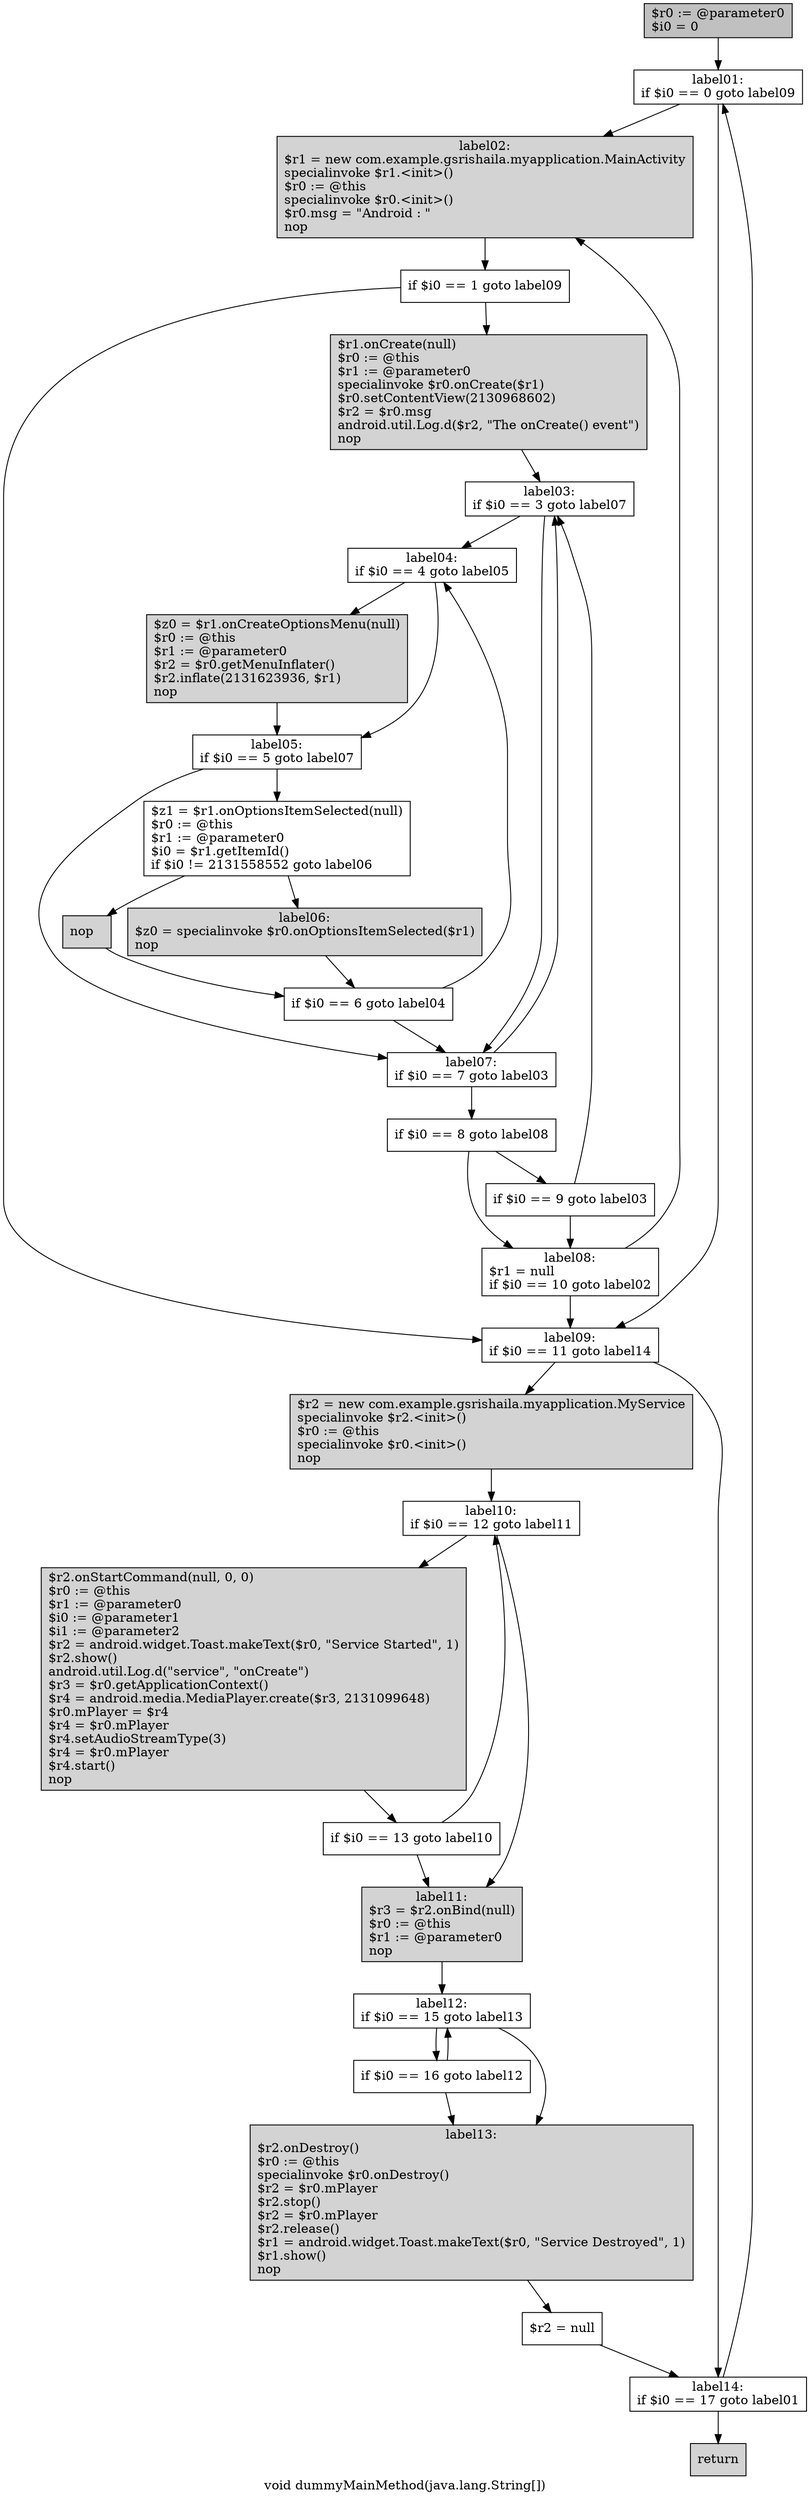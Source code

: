 digraph "void dummyMainMethod(java.lang.String[])" {
    label="void dummyMainMethod(java.lang.String[])";
    node [shape=box];
    "0" [style=filled,fillcolor=gray,label="$r0 := @parameter0\l$i0 = 0\l",];
    "1" [label="label01:\nif $i0 == 0 goto label09\l",];
    "0"->"1";
    "2" [style=filled,fillcolor=gray,style=filled,fillcolor=lightgray,label="label02:\n$r1 = new com.example.gsrishaila.myapplication.MainActivity\lspecialinvoke $r1.<init>()\l$r0 := @this\lspecialinvoke $r0.<init>()\l$r0.msg = \"Android : \"\lnop\l",];
    "1"->"2";
    "17" [label="label09:\nif $i0 == 11 goto label14\l",];
    "1"->"17";
    "3" [label="if $i0 == 1 goto label09\l",];
    "2"->"3";
    "4" [style=filled,fillcolor=gray,style=filled,fillcolor=lightgray,label="$r1.onCreate(null)\l$r0 := @this\l$r1 := @parameter0\lspecialinvoke $r0.onCreate($r1)\l$r0.setContentView(2130968602)\l$r2 = $r0.msg\landroid.util.Log.d($r2, \"The onCreate() event\")\lnop\l",];
    "3"->"4";
    "3"->"17";
    "5" [label="label03:\nif $i0 == 3 goto label07\l",];
    "4"->"5";
    "6" [label="label04:\nif $i0 == 4 goto label05\l",];
    "5"->"6";
    "13" [label="label07:\nif $i0 == 7 goto label03\l",];
    "5"->"13";
    "7" [style=filled,fillcolor=gray,style=filled,fillcolor=lightgray,label="$z0 = $r1.onCreateOptionsMenu(null)\l$r0 := @this\l$r1 := @parameter0\l$r2 = $r0.getMenuInflater()\l$r2.inflate(2131623936, $r1)\lnop\l",];
    "6"->"7";
    "8" [label="label05:\nif $i0 == 5 goto label07\l",];
    "6"->"8";
    "7"->"8";
    "9" [label="$z1 = $r1.onOptionsItemSelected(null)\l$r0 := @this\l$r1 := @parameter0\l$i0 = $r1.getItemId()\lif $i0 != 2131558552 goto label06\l",];
    "8"->"9";
    "8"->"13";
    "10" [style=filled,fillcolor=gray,style=filled,fillcolor=lightgray,label="nop\l",];
    "9"->"10";
    "11" [style=filled,fillcolor=gray,style=filled,fillcolor=lightgray,label="label06:\n$z0 = specialinvoke $r0.onOptionsItemSelected($r1)\lnop\l",];
    "9"->"11";
    "12" [label="if $i0 == 6 goto label04\l",];
    "10"->"12";
    "11"->"12";
    "12"->"6";
    "12"->"13";
    "13"->"5";
    "14" [label="if $i0 == 8 goto label08\l",];
    "13"->"14";
    "15" [label="if $i0 == 9 goto label03\l",];
    "14"->"15";
    "16" [label="label08:\n$r1 = null\lif $i0 == 10 goto label02\l",];
    "14"->"16";
    "15"->"5";
    "15"->"16";
    "16"->"2";
    "16"->"17";
    "18" [style=filled,fillcolor=gray,style=filled,fillcolor=lightgray,label="$r2 = new com.example.gsrishaila.myapplication.MyService\lspecialinvoke $r2.<init>()\l$r0 := @this\lspecialinvoke $r0.<init>()\lnop\l",];
    "17"->"18";
    "27" [label="label14:\nif $i0 == 17 goto label01\l",];
    "17"->"27";
    "19" [label="label10:\nif $i0 == 12 goto label11\l",];
    "18"->"19";
    "20" [style=filled,fillcolor=gray,style=filled,fillcolor=lightgray,label="$r2.onStartCommand(null, 0, 0)\l$r0 := @this\l$r1 := @parameter0\l$i0 := @parameter1\l$i1 := @parameter2\l$r2 = android.widget.Toast.makeText($r0, \"Service Started\", 1)\l$r2.show()\landroid.util.Log.d(\"service\", \"onCreate\")\l$r3 = $r0.getApplicationContext()\l$r4 = android.media.MediaPlayer.create($r3, 2131099648)\l$r0.mPlayer = $r4\l$r4 = $r0.mPlayer\l$r4.setAudioStreamType(3)\l$r4 = $r0.mPlayer\l$r4.start()\lnop\l",];
    "19"->"20";
    "22" [style=filled,fillcolor=gray,style=filled,fillcolor=lightgray,label="label11:\n$r3 = $r2.onBind(null)\l$r0 := @this\l$r1 := @parameter0\lnop\l",];
    "19"->"22";
    "21" [label="if $i0 == 13 goto label10\l",];
    "20"->"21";
    "21"->"19";
    "21"->"22";
    "23" [label="label12:\nif $i0 == 15 goto label13\l",];
    "22"->"23";
    "24" [label="if $i0 == 16 goto label12\l",];
    "23"->"24";
    "25" [style=filled,fillcolor=gray,style=filled,fillcolor=lightgray,label="label13:\n$r2.onDestroy()\l$r0 := @this\lspecialinvoke $r0.onDestroy()\l$r2 = $r0.mPlayer\l$r2.stop()\l$r2 = $r0.mPlayer\l$r2.release()\l$r1 = android.widget.Toast.makeText($r0, \"Service Destroyed\", 1)\l$r1.show()\lnop\l",];
    "23"->"25";
    "24"->"23";
    "24"->"25";
    "26" [label="$r2 = null\l",];
    "25"->"26";
    "26"->"27";
    "27"->"1";
    "28" [style=filled,fillcolor=lightgray,label="return\l",];
    "27"->"28";
}
